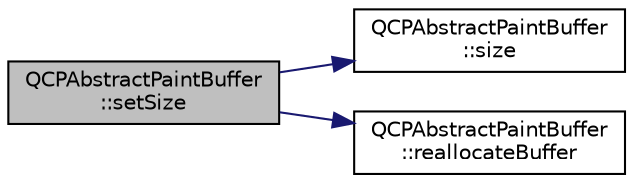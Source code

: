 digraph "QCPAbstractPaintBuffer::setSize"
{
  edge [fontname="Helvetica",fontsize="10",labelfontname="Helvetica",labelfontsize="10"];
  node [fontname="Helvetica",fontsize="10",shape=record];
  rankdir="LR";
  Node33 [label="QCPAbstractPaintBuffer\l::setSize",height=0.2,width=0.4,color="black", fillcolor="grey75", style="filled", fontcolor="black"];
  Node33 -> Node34 [color="midnightblue",fontsize="10",style="solid",fontname="Helvetica"];
  Node34 [label="QCPAbstractPaintBuffer\l::size",height=0.2,width=0.4,color="black", fillcolor="white", style="filled",URL="$class_q_c_p_abstract_paint_buffer.html#a3ea8284e547985c5d263f26a6adfa11f"];
  Node33 -> Node35 [color="midnightblue",fontsize="10",style="solid",fontname="Helvetica"];
  Node35 [label="QCPAbstractPaintBuffer\l::reallocateBuffer",height=0.2,width=0.4,color="black", fillcolor="white", style="filled",URL="$class_q_c_p_abstract_paint_buffer.html#aee7506a52bd7e5a07c2af27935eb13e7"];
}
